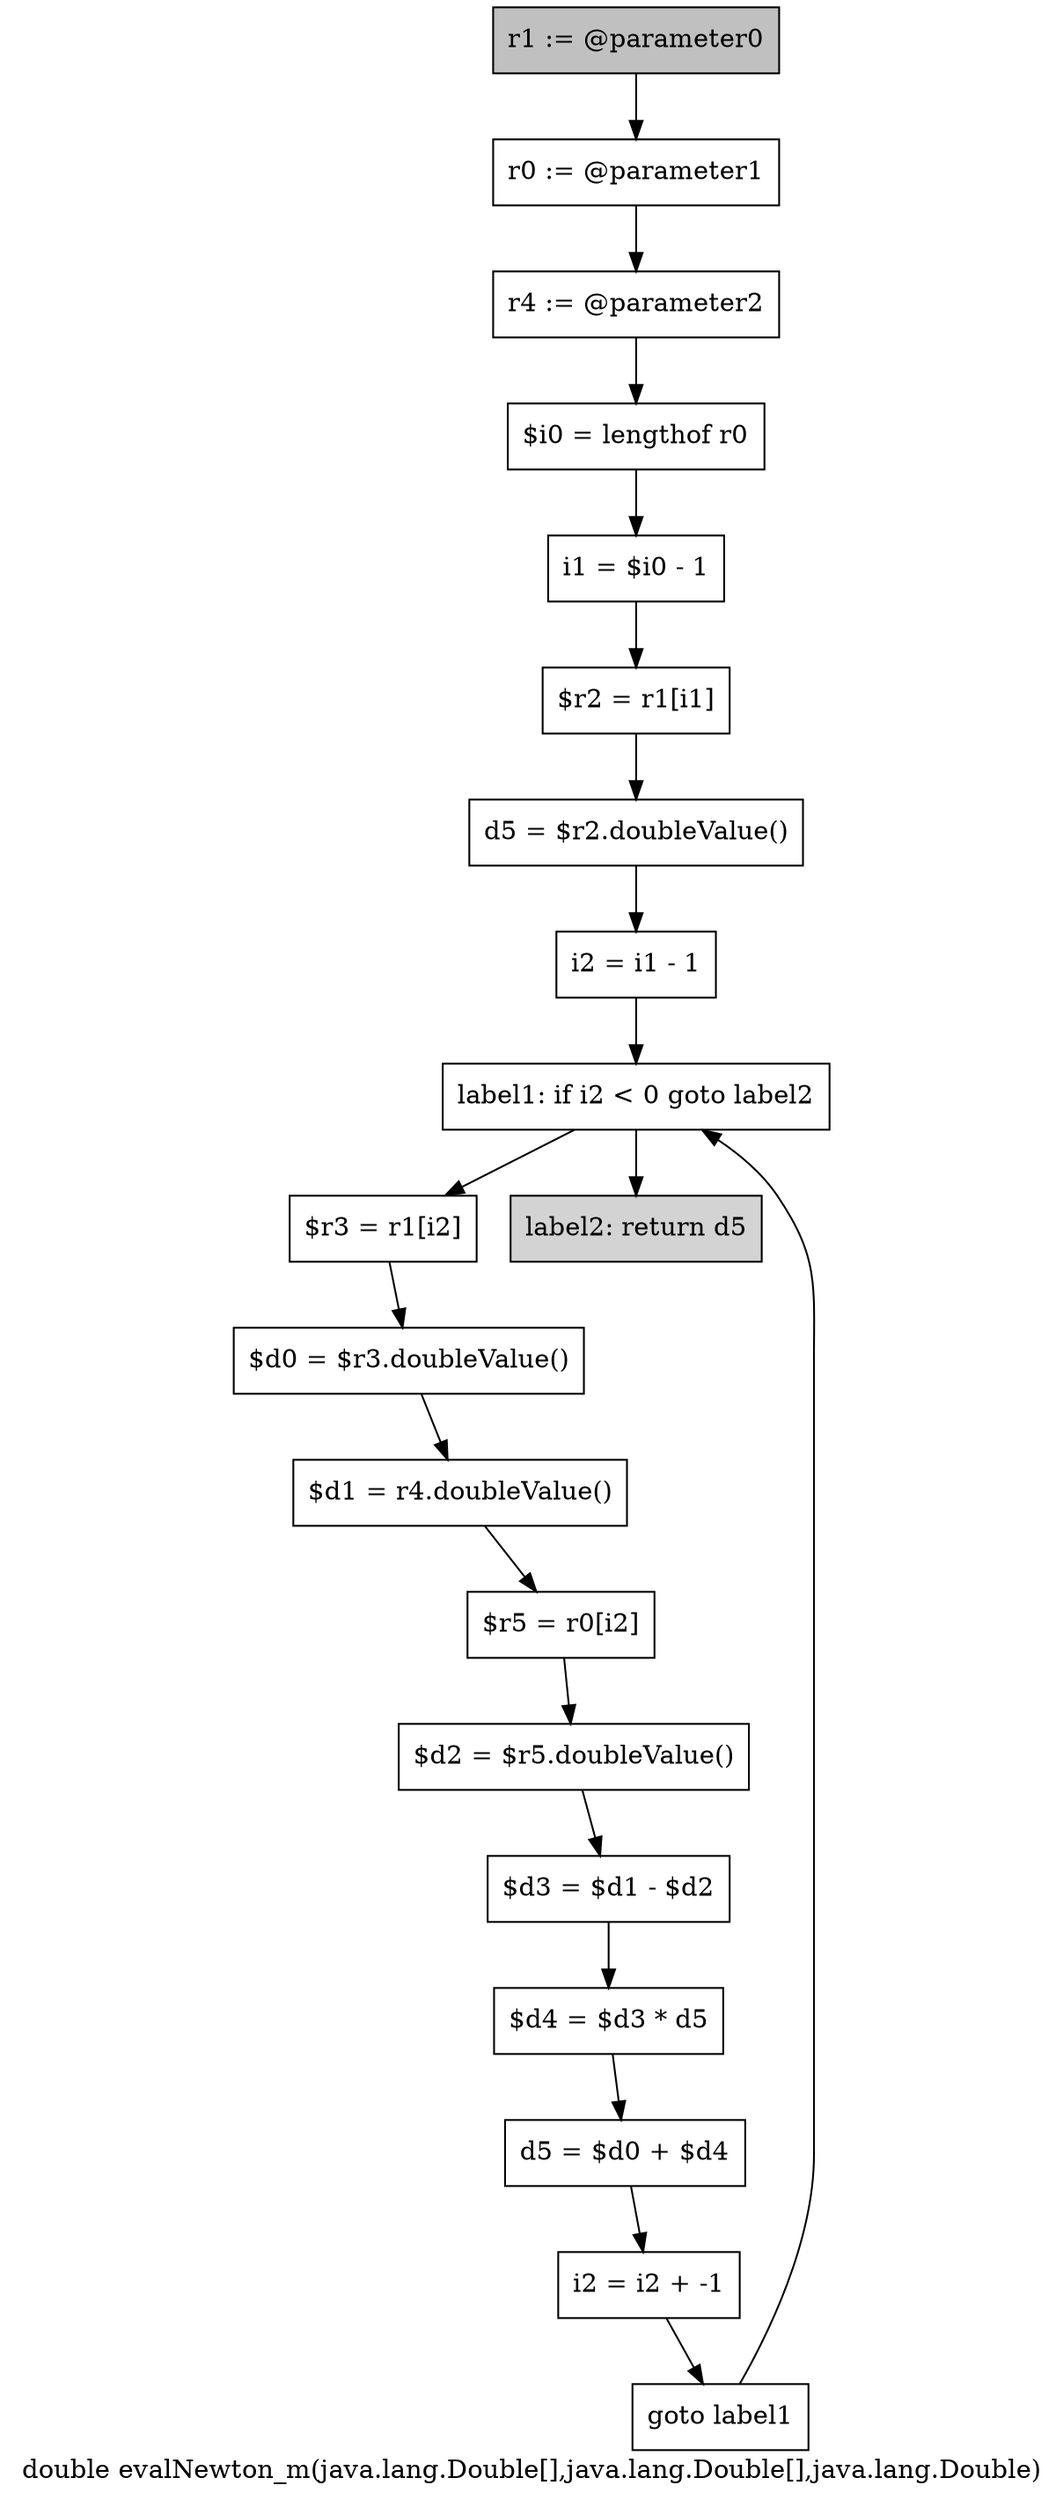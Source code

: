 digraph "double evalNewton_m(java.lang.Double[],java.lang.Double[],java.lang.Double)" {
    label="double evalNewton_m(java.lang.Double[],java.lang.Double[],java.lang.Double)";
    node [shape=box];
    "0" [style=filled,fillcolor=gray,label="r1 := @parameter0",];
    "1" [label="r0 := @parameter1",];
    "0"->"1";
    "2" [label="r4 := @parameter2",];
    "1"->"2";
    "3" [label="$i0 = lengthof r0",];
    "2"->"3";
    "4" [label="i1 = $i0 - 1",];
    "3"->"4";
    "5" [label="$r2 = r1[i1]",];
    "4"->"5";
    "6" [label="d5 = $r2.doubleValue()",];
    "5"->"6";
    "7" [label="i2 = i1 - 1",];
    "6"->"7";
    "8" [label="label1: if i2 < 0 goto label2",];
    "7"->"8";
    "9" [label="$r3 = r1[i2]",];
    "8"->"9";
    "19" [style=filled,fillcolor=lightgray,label="label2: return d5",];
    "8"->"19";
    "10" [label="$d0 = $r3.doubleValue()",];
    "9"->"10";
    "11" [label="$d1 = r4.doubleValue()",];
    "10"->"11";
    "12" [label="$r5 = r0[i2]",];
    "11"->"12";
    "13" [label="$d2 = $r5.doubleValue()",];
    "12"->"13";
    "14" [label="$d3 = $d1 - $d2",];
    "13"->"14";
    "15" [label="$d4 = $d3 * d5",];
    "14"->"15";
    "16" [label="d5 = $d0 + $d4",];
    "15"->"16";
    "17" [label="i2 = i2 + -1",];
    "16"->"17";
    "18" [label="goto label1",];
    "17"->"18";
    "18"->"8";
}

